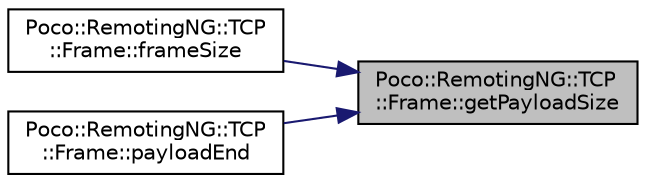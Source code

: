 digraph "Poco::RemotingNG::TCP::Frame::getPayloadSize"
{
 // LATEX_PDF_SIZE
  edge [fontname="Helvetica",fontsize="10",labelfontname="Helvetica",labelfontsize="10"];
  node [fontname="Helvetica",fontsize="10",shape=record];
  rankdir="RL";
  Node1 [label="Poco::RemotingNG::TCP\l::Frame::getPayloadSize",height=0.2,width=0.4,color="black", fillcolor="grey75", style="filled", fontcolor="black",tooltip="Updates the flags."];
  Node1 -> Node2 [dir="back",color="midnightblue",fontsize="10",style="solid"];
  Node2 [label="Poco::RemotingNG::TCP\l::Frame::frameSize",height=0.2,width=0.4,color="black", fillcolor="white", style="filled",URL="$classPoco_1_1RemotingNG_1_1TCP_1_1Frame.html#a0e1154f633abb0e3bd817628faaed20f",tooltip=" "];
  Node1 -> Node3 [dir="back",color="midnightblue",fontsize="10",style="solid"];
  Node3 [label="Poco::RemotingNG::TCP\l::Frame::payloadEnd",height=0.2,width=0.4,color="black", fillcolor="white", style="filled",URL="$classPoco_1_1RemotingNG_1_1TCP_1_1Frame.html#aec5c20a6af8e83b899ea94511f36ab1d",tooltip="Returns a pointer to the begin of the payload in the buffer."];
}
